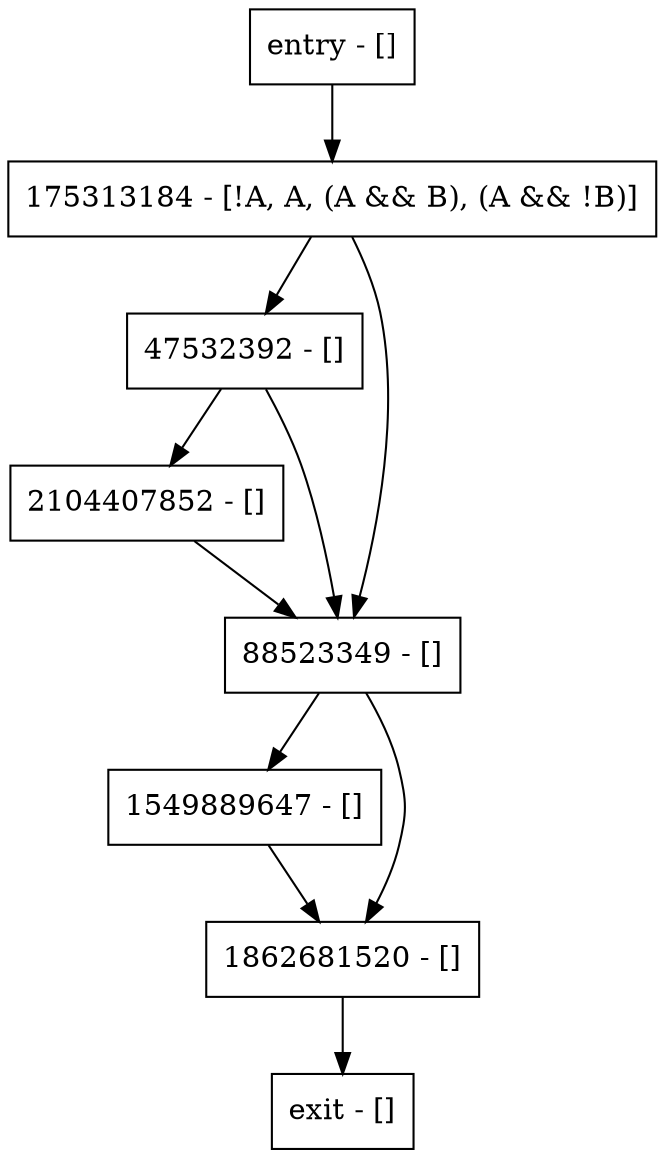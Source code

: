 digraph main {
node [shape=record];
1549889647 [label="1549889647 - []"];
entry [label="entry - []"];
exit [label="exit - []"];
47532392 [label="47532392 - []"];
175313184 [label="175313184 - [!A, A, (A && B), (A && !B)]"];
2104407852 [label="2104407852 - []"];
1862681520 [label="1862681520 - []"];
88523349 [label="88523349 - []"];
entry;
exit;
1549889647 -> 1862681520;
entry -> 175313184;
47532392 -> 2104407852;
47532392 -> 88523349;
175313184 -> 47532392;
175313184 -> 88523349;
2104407852 -> 88523349;
1862681520 -> exit;
88523349 -> 1549889647;
88523349 -> 1862681520;
}
